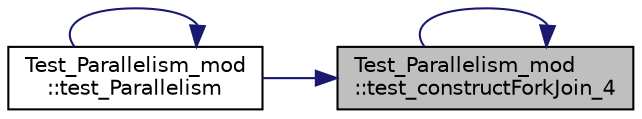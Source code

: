 digraph "Test_Parallelism_mod::test_constructForkJoin_4"
{
 // LATEX_PDF_SIZE
  edge [fontname="Helvetica",fontsize="10",labelfontname="Helvetica",labelfontsize="10"];
  node [fontname="Helvetica",fontsize="10",shape=record];
  rankdir="RL";
  Node1 [label="Test_Parallelism_mod\l::test_constructForkJoin_4",height=0.2,width=0.4,color="black", fillcolor="grey75", style="filled", fontcolor="black",tooltip="Test the ForkJoin constructor with an invalid input successProb = 0."];
  Node1 -> Node1 [dir="back",color="midnightblue",fontsize="10",style="solid",fontname="Helvetica"];
  Node1 -> Node2 [dir="back",color="midnightblue",fontsize="10",style="solid",fontname="Helvetica"];
  Node2 [label="Test_Parallelism_mod\l::test_Parallelism",height=0.2,width=0.4,color="black", fillcolor="white", style="filled",URL="$namespaceTest__Parallelism__mod.html#a6c3e0c41ecf173fa91fead8f5eb7bc4c",tooltip=" "];
  Node2 -> Node2 [dir="back",color="midnightblue",fontsize="10",style="solid",fontname="Helvetica"];
}
